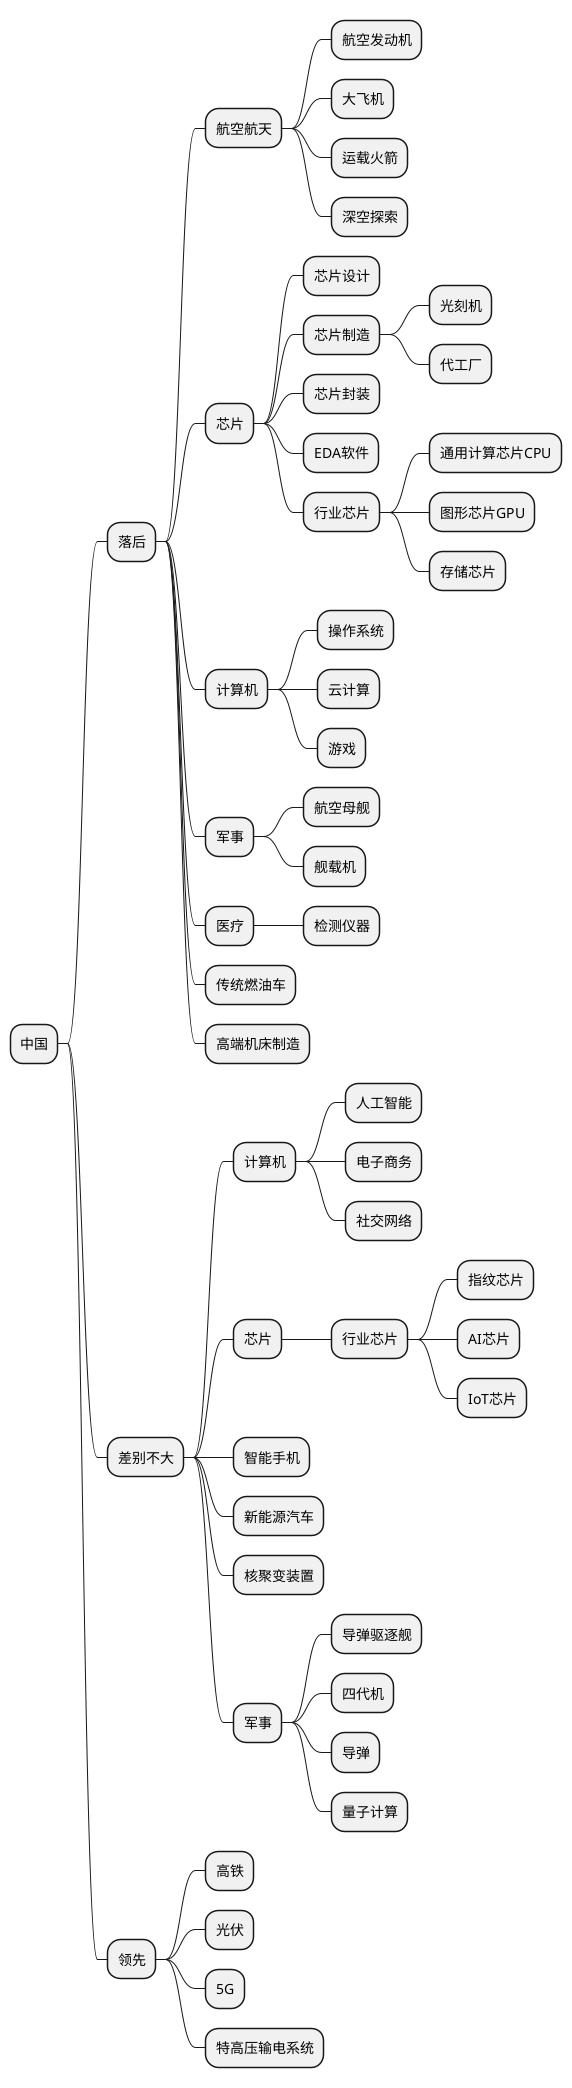 @startmindmap 中国
* 中国
** 落后
*** 航空航天
**** 航空发动机
**** 大飞机
**** 运载火箭
**** 深空探索

*** 芯片
**** 芯片设计
**** 芯片制造
***** 光刻机
***** 代工厂
**** 芯片封装
**** EDA软件
**** 行业芯片
***** 通用计算芯片CPU
***** 图形芯片GPU
***** 存储芯片

*** 计算机
**** 操作系统
**** 云计算
**** 游戏
*** 军事
**** 航空母舰
**** 舰载机
*** 医疗
**** 检测仪器
*** 传统燃油车
*** 高端机床制造


** 差别不大
*** 计算机
**** 人工智能
**** 电子商务
**** 社交网络
*** 芯片
**** 行业芯片
***** 指纹芯片
***** AI芯片
***** IoT芯片
*** 智能手机
*** 新能源汽车
*** 核聚变装置
*** 军事
**** 导弹驱逐舰
**** 四代机
**** 导弹
**** 量子计算


** 领先
*** 高铁
*** 光伏
*** 5G
*** 特高压输电系统
@endmindmap